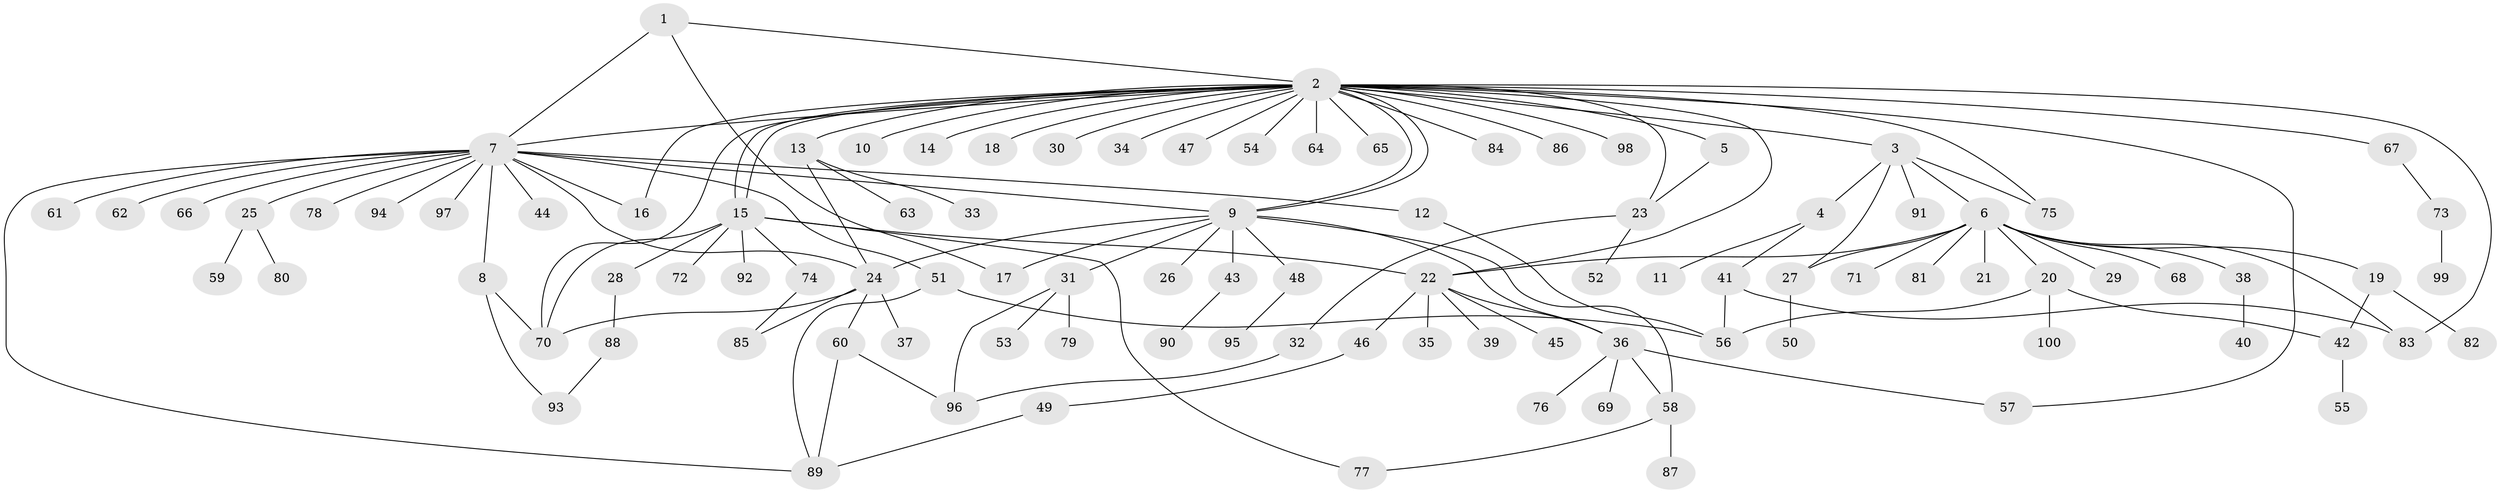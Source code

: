 // Generated by graph-tools (version 1.1) at 2025/38/02/21/25 10:38:54]
// undirected, 100 vertices, 132 edges
graph export_dot {
graph [start="1"]
  node [color=gray90,style=filled];
  1;
  2;
  3;
  4;
  5;
  6;
  7;
  8;
  9;
  10;
  11;
  12;
  13;
  14;
  15;
  16;
  17;
  18;
  19;
  20;
  21;
  22;
  23;
  24;
  25;
  26;
  27;
  28;
  29;
  30;
  31;
  32;
  33;
  34;
  35;
  36;
  37;
  38;
  39;
  40;
  41;
  42;
  43;
  44;
  45;
  46;
  47;
  48;
  49;
  50;
  51;
  52;
  53;
  54;
  55;
  56;
  57;
  58;
  59;
  60;
  61;
  62;
  63;
  64;
  65;
  66;
  67;
  68;
  69;
  70;
  71;
  72;
  73;
  74;
  75;
  76;
  77;
  78;
  79;
  80;
  81;
  82;
  83;
  84;
  85;
  86;
  87;
  88;
  89;
  90;
  91;
  92;
  93;
  94;
  95;
  96;
  97;
  98;
  99;
  100;
  1 -- 2;
  1 -- 7;
  1 -- 17;
  2 -- 3;
  2 -- 5;
  2 -- 7;
  2 -- 9;
  2 -- 9;
  2 -- 10;
  2 -- 13;
  2 -- 14;
  2 -- 15;
  2 -- 15;
  2 -- 16;
  2 -- 18;
  2 -- 22;
  2 -- 23;
  2 -- 30;
  2 -- 34;
  2 -- 47;
  2 -- 54;
  2 -- 57;
  2 -- 64;
  2 -- 65;
  2 -- 67;
  2 -- 70;
  2 -- 75;
  2 -- 83;
  2 -- 84;
  2 -- 86;
  2 -- 98;
  3 -- 4;
  3 -- 6;
  3 -- 27;
  3 -- 75;
  3 -- 91;
  4 -- 11;
  4 -- 41;
  5 -- 23;
  6 -- 19;
  6 -- 20;
  6 -- 21;
  6 -- 22;
  6 -- 27;
  6 -- 29;
  6 -- 38;
  6 -- 68;
  6 -- 71;
  6 -- 81;
  6 -- 83;
  7 -- 8;
  7 -- 9;
  7 -- 12;
  7 -- 16;
  7 -- 24;
  7 -- 25;
  7 -- 44;
  7 -- 51;
  7 -- 61;
  7 -- 62;
  7 -- 66;
  7 -- 78;
  7 -- 89;
  7 -- 94;
  7 -- 97;
  8 -- 70;
  8 -- 93;
  9 -- 17;
  9 -- 24;
  9 -- 26;
  9 -- 31;
  9 -- 36;
  9 -- 43;
  9 -- 48;
  9 -- 58;
  12 -- 56;
  13 -- 24;
  13 -- 33;
  13 -- 63;
  15 -- 22;
  15 -- 28;
  15 -- 70;
  15 -- 72;
  15 -- 74;
  15 -- 77;
  15 -- 92;
  19 -- 42;
  19 -- 82;
  20 -- 42;
  20 -- 56;
  20 -- 100;
  22 -- 35;
  22 -- 36;
  22 -- 39;
  22 -- 45;
  22 -- 46;
  23 -- 32;
  23 -- 52;
  24 -- 37;
  24 -- 60;
  24 -- 70;
  24 -- 85;
  25 -- 59;
  25 -- 80;
  27 -- 50;
  28 -- 88;
  31 -- 53;
  31 -- 79;
  31 -- 96;
  32 -- 96;
  36 -- 57;
  36 -- 58;
  36 -- 69;
  36 -- 76;
  38 -- 40;
  41 -- 56;
  41 -- 83;
  42 -- 55;
  43 -- 90;
  46 -- 49;
  48 -- 95;
  49 -- 89;
  51 -- 56;
  51 -- 89;
  58 -- 77;
  58 -- 87;
  60 -- 89;
  60 -- 96;
  67 -- 73;
  73 -- 99;
  74 -- 85;
  88 -- 93;
}
